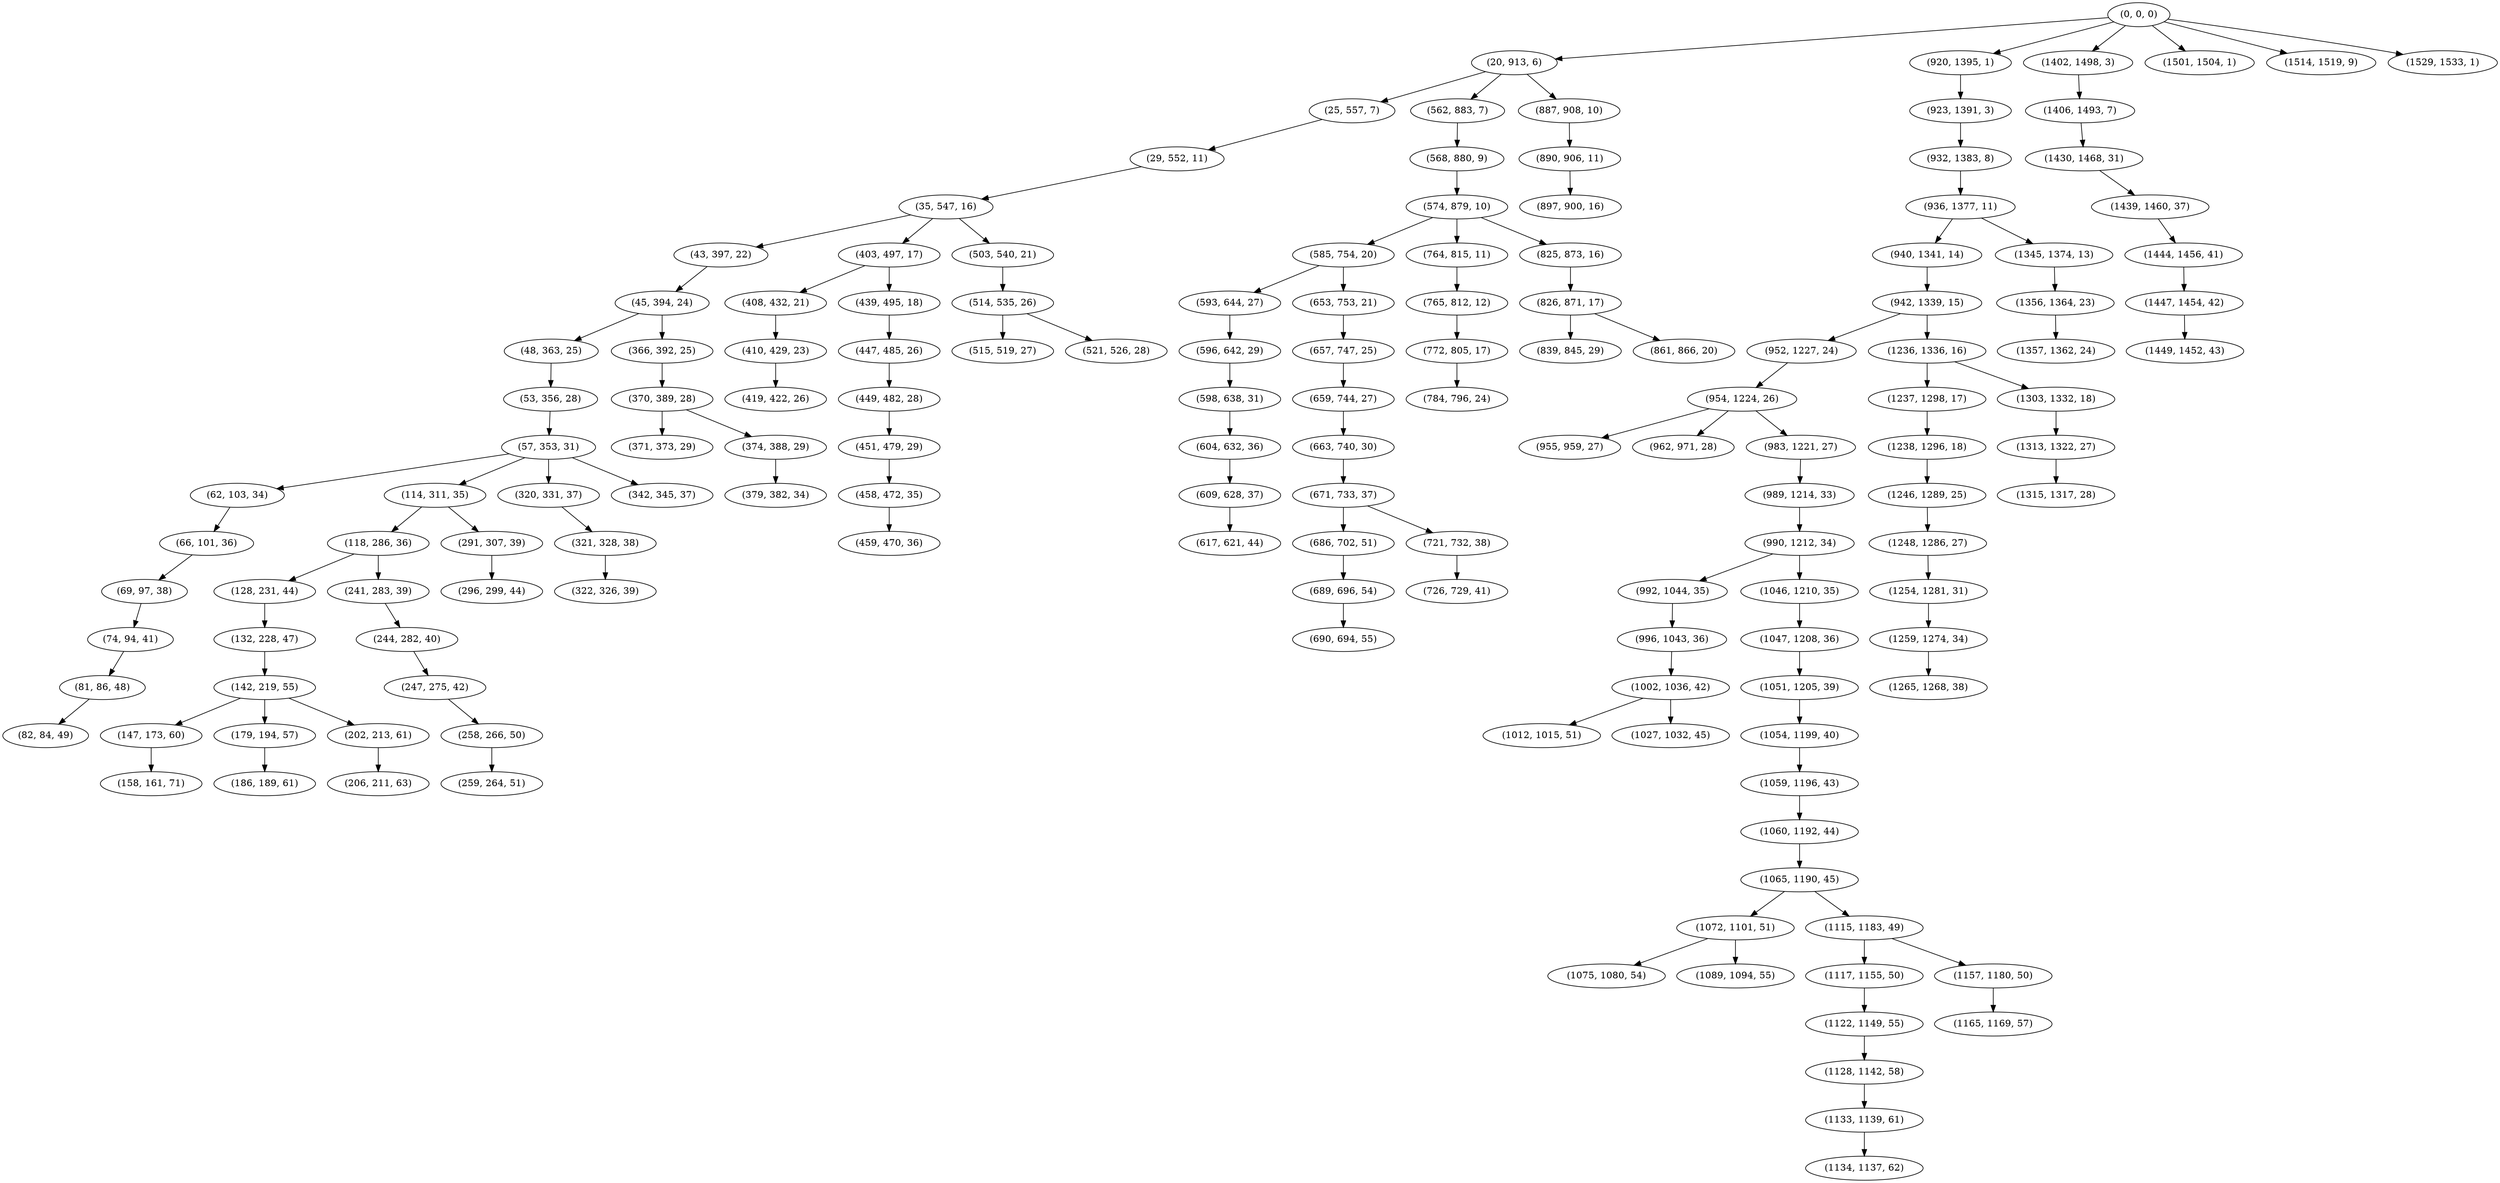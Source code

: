 digraph tree {
    "(0, 0, 0)";
    "(20, 913, 6)";
    "(25, 557, 7)";
    "(29, 552, 11)";
    "(35, 547, 16)";
    "(43, 397, 22)";
    "(45, 394, 24)";
    "(48, 363, 25)";
    "(53, 356, 28)";
    "(57, 353, 31)";
    "(62, 103, 34)";
    "(66, 101, 36)";
    "(69, 97, 38)";
    "(74, 94, 41)";
    "(81, 86, 48)";
    "(82, 84, 49)";
    "(114, 311, 35)";
    "(118, 286, 36)";
    "(128, 231, 44)";
    "(132, 228, 47)";
    "(142, 219, 55)";
    "(147, 173, 60)";
    "(158, 161, 71)";
    "(179, 194, 57)";
    "(186, 189, 61)";
    "(202, 213, 61)";
    "(206, 211, 63)";
    "(241, 283, 39)";
    "(244, 282, 40)";
    "(247, 275, 42)";
    "(258, 266, 50)";
    "(259, 264, 51)";
    "(291, 307, 39)";
    "(296, 299, 44)";
    "(320, 331, 37)";
    "(321, 328, 38)";
    "(322, 326, 39)";
    "(342, 345, 37)";
    "(366, 392, 25)";
    "(370, 389, 28)";
    "(371, 373, 29)";
    "(374, 388, 29)";
    "(379, 382, 34)";
    "(403, 497, 17)";
    "(408, 432, 21)";
    "(410, 429, 23)";
    "(419, 422, 26)";
    "(439, 495, 18)";
    "(447, 485, 26)";
    "(449, 482, 28)";
    "(451, 479, 29)";
    "(458, 472, 35)";
    "(459, 470, 36)";
    "(503, 540, 21)";
    "(514, 535, 26)";
    "(515, 519, 27)";
    "(521, 526, 28)";
    "(562, 883, 7)";
    "(568, 880, 9)";
    "(574, 879, 10)";
    "(585, 754, 20)";
    "(593, 644, 27)";
    "(596, 642, 29)";
    "(598, 638, 31)";
    "(604, 632, 36)";
    "(609, 628, 37)";
    "(617, 621, 44)";
    "(653, 753, 21)";
    "(657, 747, 25)";
    "(659, 744, 27)";
    "(663, 740, 30)";
    "(671, 733, 37)";
    "(686, 702, 51)";
    "(689, 696, 54)";
    "(690, 694, 55)";
    "(721, 732, 38)";
    "(726, 729, 41)";
    "(764, 815, 11)";
    "(765, 812, 12)";
    "(772, 805, 17)";
    "(784, 796, 24)";
    "(825, 873, 16)";
    "(826, 871, 17)";
    "(839, 845, 29)";
    "(861, 866, 20)";
    "(887, 908, 10)";
    "(890, 906, 11)";
    "(897, 900, 16)";
    "(920, 1395, 1)";
    "(923, 1391, 3)";
    "(932, 1383, 8)";
    "(936, 1377, 11)";
    "(940, 1341, 14)";
    "(942, 1339, 15)";
    "(952, 1227, 24)";
    "(954, 1224, 26)";
    "(955, 959, 27)";
    "(962, 971, 28)";
    "(983, 1221, 27)";
    "(989, 1214, 33)";
    "(990, 1212, 34)";
    "(992, 1044, 35)";
    "(996, 1043, 36)";
    "(1002, 1036, 42)";
    "(1012, 1015, 51)";
    "(1027, 1032, 45)";
    "(1046, 1210, 35)";
    "(1047, 1208, 36)";
    "(1051, 1205, 39)";
    "(1054, 1199, 40)";
    "(1059, 1196, 43)";
    "(1060, 1192, 44)";
    "(1065, 1190, 45)";
    "(1072, 1101, 51)";
    "(1075, 1080, 54)";
    "(1089, 1094, 55)";
    "(1115, 1183, 49)";
    "(1117, 1155, 50)";
    "(1122, 1149, 55)";
    "(1128, 1142, 58)";
    "(1133, 1139, 61)";
    "(1134, 1137, 62)";
    "(1157, 1180, 50)";
    "(1165, 1169, 57)";
    "(1236, 1336, 16)";
    "(1237, 1298, 17)";
    "(1238, 1296, 18)";
    "(1246, 1289, 25)";
    "(1248, 1286, 27)";
    "(1254, 1281, 31)";
    "(1259, 1274, 34)";
    "(1265, 1268, 38)";
    "(1303, 1332, 18)";
    "(1313, 1322, 27)";
    "(1315, 1317, 28)";
    "(1345, 1374, 13)";
    "(1356, 1364, 23)";
    "(1357, 1362, 24)";
    "(1402, 1498, 3)";
    "(1406, 1493, 7)";
    "(1430, 1468, 31)";
    "(1439, 1460, 37)";
    "(1444, 1456, 41)";
    "(1447, 1454, 42)";
    "(1449, 1452, 43)";
    "(1501, 1504, 1)";
    "(1514, 1519, 9)";
    "(1529, 1533, 1)";
    "(0, 0, 0)" -> "(20, 913, 6)";
    "(0, 0, 0)" -> "(920, 1395, 1)";
    "(0, 0, 0)" -> "(1402, 1498, 3)";
    "(0, 0, 0)" -> "(1501, 1504, 1)";
    "(0, 0, 0)" -> "(1514, 1519, 9)";
    "(0, 0, 0)" -> "(1529, 1533, 1)";
    "(20, 913, 6)" -> "(25, 557, 7)";
    "(20, 913, 6)" -> "(562, 883, 7)";
    "(20, 913, 6)" -> "(887, 908, 10)";
    "(25, 557, 7)" -> "(29, 552, 11)";
    "(29, 552, 11)" -> "(35, 547, 16)";
    "(35, 547, 16)" -> "(43, 397, 22)";
    "(35, 547, 16)" -> "(403, 497, 17)";
    "(35, 547, 16)" -> "(503, 540, 21)";
    "(43, 397, 22)" -> "(45, 394, 24)";
    "(45, 394, 24)" -> "(48, 363, 25)";
    "(45, 394, 24)" -> "(366, 392, 25)";
    "(48, 363, 25)" -> "(53, 356, 28)";
    "(53, 356, 28)" -> "(57, 353, 31)";
    "(57, 353, 31)" -> "(62, 103, 34)";
    "(57, 353, 31)" -> "(114, 311, 35)";
    "(57, 353, 31)" -> "(320, 331, 37)";
    "(57, 353, 31)" -> "(342, 345, 37)";
    "(62, 103, 34)" -> "(66, 101, 36)";
    "(66, 101, 36)" -> "(69, 97, 38)";
    "(69, 97, 38)" -> "(74, 94, 41)";
    "(74, 94, 41)" -> "(81, 86, 48)";
    "(81, 86, 48)" -> "(82, 84, 49)";
    "(114, 311, 35)" -> "(118, 286, 36)";
    "(114, 311, 35)" -> "(291, 307, 39)";
    "(118, 286, 36)" -> "(128, 231, 44)";
    "(118, 286, 36)" -> "(241, 283, 39)";
    "(128, 231, 44)" -> "(132, 228, 47)";
    "(132, 228, 47)" -> "(142, 219, 55)";
    "(142, 219, 55)" -> "(147, 173, 60)";
    "(142, 219, 55)" -> "(179, 194, 57)";
    "(142, 219, 55)" -> "(202, 213, 61)";
    "(147, 173, 60)" -> "(158, 161, 71)";
    "(179, 194, 57)" -> "(186, 189, 61)";
    "(202, 213, 61)" -> "(206, 211, 63)";
    "(241, 283, 39)" -> "(244, 282, 40)";
    "(244, 282, 40)" -> "(247, 275, 42)";
    "(247, 275, 42)" -> "(258, 266, 50)";
    "(258, 266, 50)" -> "(259, 264, 51)";
    "(291, 307, 39)" -> "(296, 299, 44)";
    "(320, 331, 37)" -> "(321, 328, 38)";
    "(321, 328, 38)" -> "(322, 326, 39)";
    "(366, 392, 25)" -> "(370, 389, 28)";
    "(370, 389, 28)" -> "(371, 373, 29)";
    "(370, 389, 28)" -> "(374, 388, 29)";
    "(374, 388, 29)" -> "(379, 382, 34)";
    "(403, 497, 17)" -> "(408, 432, 21)";
    "(403, 497, 17)" -> "(439, 495, 18)";
    "(408, 432, 21)" -> "(410, 429, 23)";
    "(410, 429, 23)" -> "(419, 422, 26)";
    "(439, 495, 18)" -> "(447, 485, 26)";
    "(447, 485, 26)" -> "(449, 482, 28)";
    "(449, 482, 28)" -> "(451, 479, 29)";
    "(451, 479, 29)" -> "(458, 472, 35)";
    "(458, 472, 35)" -> "(459, 470, 36)";
    "(503, 540, 21)" -> "(514, 535, 26)";
    "(514, 535, 26)" -> "(515, 519, 27)";
    "(514, 535, 26)" -> "(521, 526, 28)";
    "(562, 883, 7)" -> "(568, 880, 9)";
    "(568, 880, 9)" -> "(574, 879, 10)";
    "(574, 879, 10)" -> "(585, 754, 20)";
    "(574, 879, 10)" -> "(764, 815, 11)";
    "(574, 879, 10)" -> "(825, 873, 16)";
    "(585, 754, 20)" -> "(593, 644, 27)";
    "(585, 754, 20)" -> "(653, 753, 21)";
    "(593, 644, 27)" -> "(596, 642, 29)";
    "(596, 642, 29)" -> "(598, 638, 31)";
    "(598, 638, 31)" -> "(604, 632, 36)";
    "(604, 632, 36)" -> "(609, 628, 37)";
    "(609, 628, 37)" -> "(617, 621, 44)";
    "(653, 753, 21)" -> "(657, 747, 25)";
    "(657, 747, 25)" -> "(659, 744, 27)";
    "(659, 744, 27)" -> "(663, 740, 30)";
    "(663, 740, 30)" -> "(671, 733, 37)";
    "(671, 733, 37)" -> "(686, 702, 51)";
    "(671, 733, 37)" -> "(721, 732, 38)";
    "(686, 702, 51)" -> "(689, 696, 54)";
    "(689, 696, 54)" -> "(690, 694, 55)";
    "(721, 732, 38)" -> "(726, 729, 41)";
    "(764, 815, 11)" -> "(765, 812, 12)";
    "(765, 812, 12)" -> "(772, 805, 17)";
    "(772, 805, 17)" -> "(784, 796, 24)";
    "(825, 873, 16)" -> "(826, 871, 17)";
    "(826, 871, 17)" -> "(839, 845, 29)";
    "(826, 871, 17)" -> "(861, 866, 20)";
    "(887, 908, 10)" -> "(890, 906, 11)";
    "(890, 906, 11)" -> "(897, 900, 16)";
    "(920, 1395, 1)" -> "(923, 1391, 3)";
    "(923, 1391, 3)" -> "(932, 1383, 8)";
    "(932, 1383, 8)" -> "(936, 1377, 11)";
    "(936, 1377, 11)" -> "(940, 1341, 14)";
    "(936, 1377, 11)" -> "(1345, 1374, 13)";
    "(940, 1341, 14)" -> "(942, 1339, 15)";
    "(942, 1339, 15)" -> "(952, 1227, 24)";
    "(942, 1339, 15)" -> "(1236, 1336, 16)";
    "(952, 1227, 24)" -> "(954, 1224, 26)";
    "(954, 1224, 26)" -> "(955, 959, 27)";
    "(954, 1224, 26)" -> "(962, 971, 28)";
    "(954, 1224, 26)" -> "(983, 1221, 27)";
    "(983, 1221, 27)" -> "(989, 1214, 33)";
    "(989, 1214, 33)" -> "(990, 1212, 34)";
    "(990, 1212, 34)" -> "(992, 1044, 35)";
    "(990, 1212, 34)" -> "(1046, 1210, 35)";
    "(992, 1044, 35)" -> "(996, 1043, 36)";
    "(996, 1043, 36)" -> "(1002, 1036, 42)";
    "(1002, 1036, 42)" -> "(1012, 1015, 51)";
    "(1002, 1036, 42)" -> "(1027, 1032, 45)";
    "(1046, 1210, 35)" -> "(1047, 1208, 36)";
    "(1047, 1208, 36)" -> "(1051, 1205, 39)";
    "(1051, 1205, 39)" -> "(1054, 1199, 40)";
    "(1054, 1199, 40)" -> "(1059, 1196, 43)";
    "(1059, 1196, 43)" -> "(1060, 1192, 44)";
    "(1060, 1192, 44)" -> "(1065, 1190, 45)";
    "(1065, 1190, 45)" -> "(1072, 1101, 51)";
    "(1065, 1190, 45)" -> "(1115, 1183, 49)";
    "(1072, 1101, 51)" -> "(1075, 1080, 54)";
    "(1072, 1101, 51)" -> "(1089, 1094, 55)";
    "(1115, 1183, 49)" -> "(1117, 1155, 50)";
    "(1115, 1183, 49)" -> "(1157, 1180, 50)";
    "(1117, 1155, 50)" -> "(1122, 1149, 55)";
    "(1122, 1149, 55)" -> "(1128, 1142, 58)";
    "(1128, 1142, 58)" -> "(1133, 1139, 61)";
    "(1133, 1139, 61)" -> "(1134, 1137, 62)";
    "(1157, 1180, 50)" -> "(1165, 1169, 57)";
    "(1236, 1336, 16)" -> "(1237, 1298, 17)";
    "(1236, 1336, 16)" -> "(1303, 1332, 18)";
    "(1237, 1298, 17)" -> "(1238, 1296, 18)";
    "(1238, 1296, 18)" -> "(1246, 1289, 25)";
    "(1246, 1289, 25)" -> "(1248, 1286, 27)";
    "(1248, 1286, 27)" -> "(1254, 1281, 31)";
    "(1254, 1281, 31)" -> "(1259, 1274, 34)";
    "(1259, 1274, 34)" -> "(1265, 1268, 38)";
    "(1303, 1332, 18)" -> "(1313, 1322, 27)";
    "(1313, 1322, 27)" -> "(1315, 1317, 28)";
    "(1345, 1374, 13)" -> "(1356, 1364, 23)";
    "(1356, 1364, 23)" -> "(1357, 1362, 24)";
    "(1402, 1498, 3)" -> "(1406, 1493, 7)";
    "(1406, 1493, 7)" -> "(1430, 1468, 31)";
    "(1430, 1468, 31)" -> "(1439, 1460, 37)";
    "(1439, 1460, 37)" -> "(1444, 1456, 41)";
    "(1444, 1456, 41)" -> "(1447, 1454, 42)";
    "(1447, 1454, 42)" -> "(1449, 1452, 43)";
}
